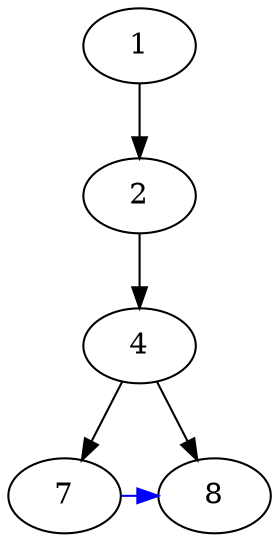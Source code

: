 digraph G {
    1 -> 2;
    2 -> 4;
    4 -> 7;
    4 -> 8;

    edge[color=blue];
    7 -> 8;
    {rank = same;7;8;}
}
